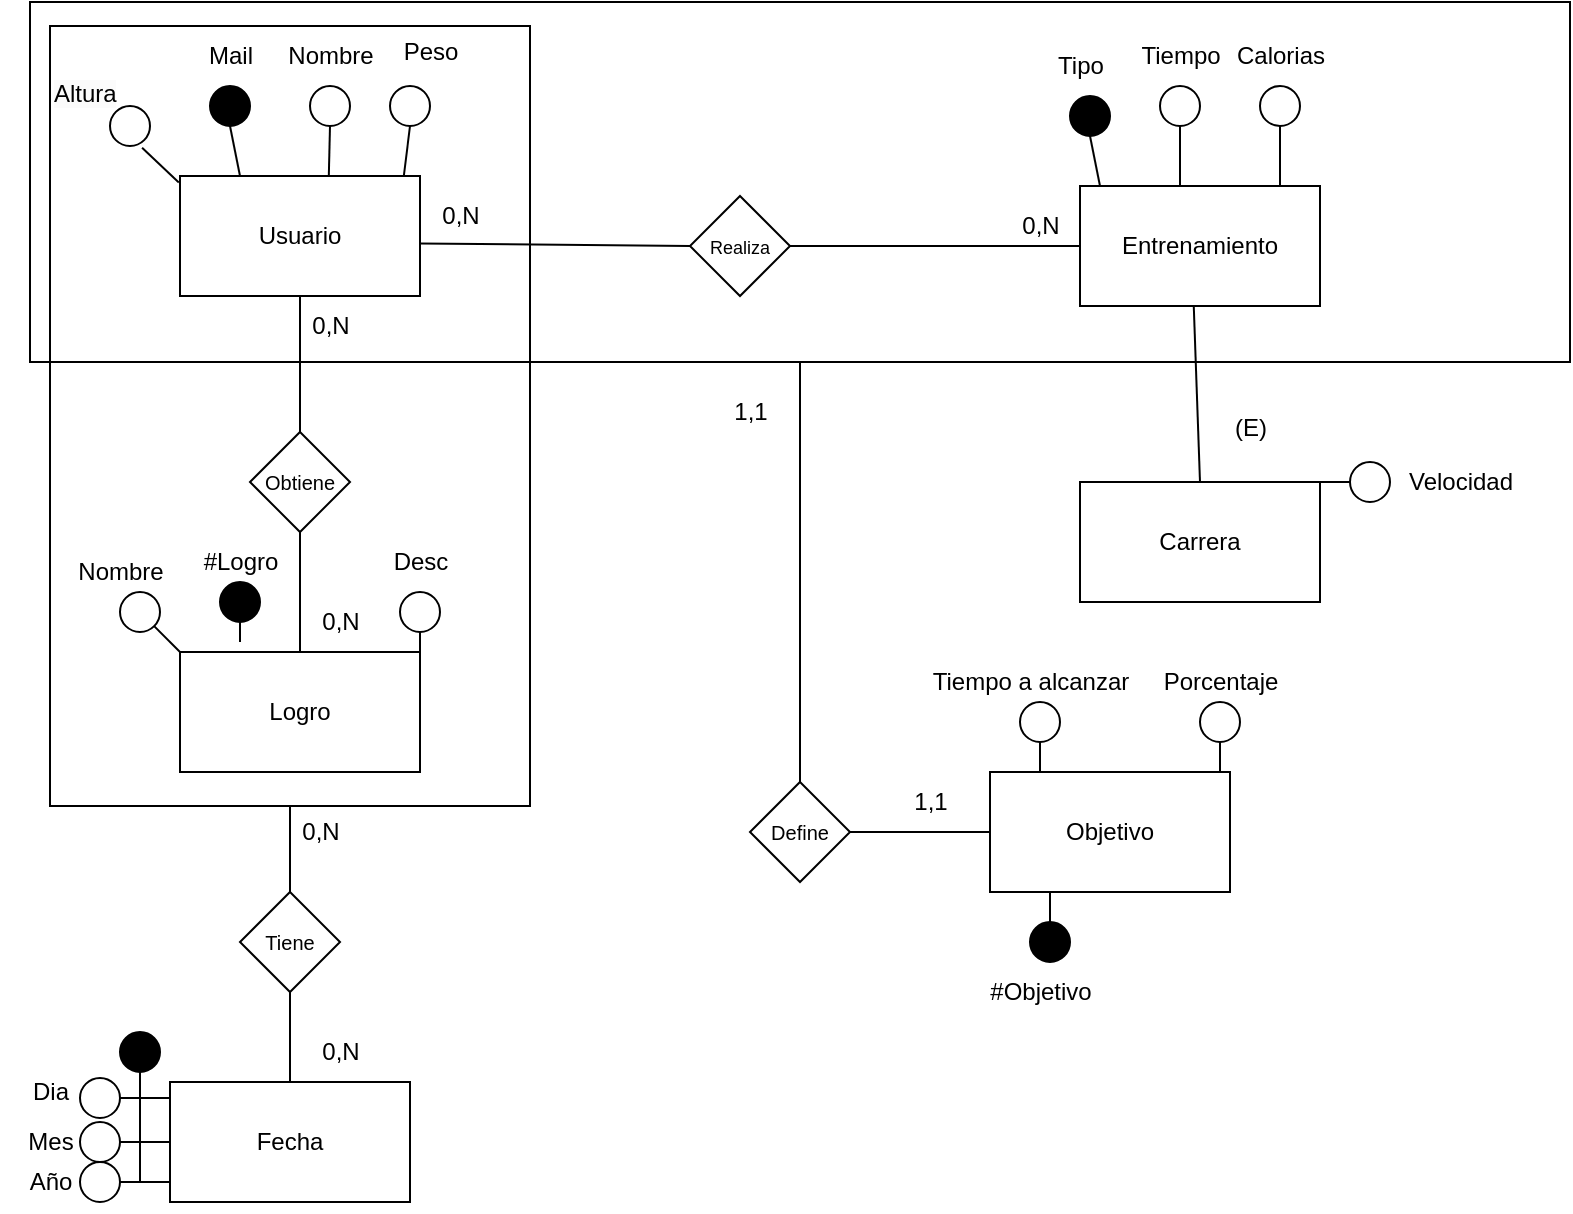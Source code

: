 <mxfile version="24.7.7">
  <diagram name="Page-1" id="ofE4GI5LdPA88Jd5I9RX">
    <mxGraphModel dx="1647" dy="839" grid="1" gridSize="10" guides="1" tooltips="1" connect="1" arrows="1" fold="1" page="1" pageScale="1" pageWidth="850" pageHeight="1100" math="0" shadow="0">
      <root>
        <mxCell id="0" />
        <mxCell id="1" parent="0" />
        <mxCell id="vq8Zm_3Bz0SDaqQIV0_r-52" value="" style="rounded=0;whiteSpace=wrap;html=1;fillColor=none;" parent="1" vertex="1">
          <mxGeometry x="560" y="330" width="770" height="180" as="geometry" />
        </mxCell>
        <mxCell id="vq8Zm_3Bz0SDaqQIV0_r-53" value="Usuario" style="rounded=0;whiteSpace=wrap;html=1;" parent="1" vertex="1">
          <mxGeometry x="635" y="417" width="120" height="60" as="geometry" />
        </mxCell>
        <mxCell id="vq8Zm_3Bz0SDaqQIV0_r-54" value="" style="ellipse;whiteSpace=wrap;html=1;aspect=fixed;fillColor=#000000;" parent="1" vertex="1">
          <mxGeometry x="650" y="372" width="20" height="20" as="geometry" />
        </mxCell>
        <mxCell id="vq8Zm_3Bz0SDaqQIV0_r-55" value="" style="endArrow=none;html=1;rounded=0;entryX=0.5;entryY=1;entryDx=0;entryDy=0;exitX=0.25;exitY=0;exitDx=0;exitDy=0;" parent="1" source="vq8Zm_3Bz0SDaqQIV0_r-53" target="vq8Zm_3Bz0SDaqQIV0_r-54" edge="1">
          <mxGeometry width="50" height="50" relative="1" as="geometry">
            <mxPoint x="610" y="422" as="sourcePoint" />
            <mxPoint x="660" y="372" as="targetPoint" />
          </mxGeometry>
        </mxCell>
        <mxCell id="vq8Zm_3Bz0SDaqQIV0_r-56" value="Mail" style="text;html=1;align=center;verticalAlign=middle;resizable=0;points=[];autosize=1;strokeColor=none;fillColor=none;" parent="1" vertex="1">
          <mxGeometry x="635" y="342" width="50" height="30" as="geometry" />
        </mxCell>
        <mxCell id="vq8Zm_3Bz0SDaqQIV0_r-57" value="" style="ellipse;whiteSpace=wrap;html=1;aspect=fixed;" parent="1" vertex="1">
          <mxGeometry x="700" y="372" width="20" height="20" as="geometry" />
        </mxCell>
        <mxCell id="vq8Zm_3Bz0SDaqQIV0_r-58" value="" style="endArrow=none;html=1;rounded=0;entryX=0.5;entryY=1;entryDx=0;entryDy=0;exitX=0.62;exitY=0.003;exitDx=0;exitDy=0;exitPerimeter=0;" parent="1" source="vq8Zm_3Bz0SDaqQIV0_r-53" target="vq8Zm_3Bz0SDaqQIV0_r-57" edge="1">
          <mxGeometry width="50" height="50" relative="1" as="geometry">
            <mxPoint x="710" y="422" as="sourcePoint" />
            <mxPoint x="710" y="372" as="targetPoint" />
          </mxGeometry>
        </mxCell>
        <mxCell id="vq8Zm_3Bz0SDaqQIV0_r-59" value="" style="ellipse;whiteSpace=wrap;html=1;aspect=fixed;" parent="1" vertex="1">
          <mxGeometry x="740" y="372" width="20" height="20" as="geometry" />
        </mxCell>
        <mxCell id="vq8Zm_3Bz0SDaqQIV0_r-60" value="" style="endArrow=none;html=1;rounded=0;entryX=0.5;entryY=1;entryDx=0;entryDy=0;exitX=0.933;exitY=-0.005;exitDx=0;exitDy=0;exitPerimeter=0;" parent="1" source="vq8Zm_3Bz0SDaqQIV0_r-53" target="vq8Zm_3Bz0SDaqQIV0_r-59" edge="1">
          <mxGeometry width="50" height="50" relative="1" as="geometry">
            <mxPoint x="750" y="422" as="sourcePoint" />
            <mxPoint x="750" y="372" as="targetPoint" />
          </mxGeometry>
        </mxCell>
        <mxCell id="vq8Zm_3Bz0SDaqQIV0_r-61" value="Nombre" style="text;html=1;align=center;verticalAlign=middle;resizable=0;points=[];autosize=1;strokeColor=none;fillColor=none;" parent="1" vertex="1">
          <mxGeometry x="675" y="342" width="70" height="30" as="geometry" />
        </mxCell>
        <mxCell id="vq8Zm_3Bz0SDaqQIV0_r-62" value="Peso" style="text;html=1;align=center;verticalAlign=middle;resizable=0;points=[];autosize=1;strokeColor=none;fillColor=none;" parent="1" vertex="1">
          <mxGeometry x="735" y="340" width="50" height="30" as="geometry" />
        </mxCell>
        <mxCell id="vq8Zm_3Bz0SDaqQIV0_r-63" value="" style="ellipse;whiteSpace=wrap;html=1;aspect=fixed;" parent="1" vertex="1">
          <mxGeometry x="600" y="382" width="20" height="20" as="geometry" />
        </mxCell>
        <mxCell id="vq8Zm_3Bz0SDaqQIV0_r-64" value="" style="endArrow=none;html=1;rounded=0;entryX=0.802;entryY=1.045;entryDx=0;entryDy=0;exitX=-0.005;exitY=0.055;exitDx=0;exitDy=0;exitPerimeter=0;entryPerimeter=0;" parent="1" source="vq8Zm_3Bz0SDaqQIV0_r-53" target="vq8Zm_3Bz0SDaqQIV0_r-63" edge="1">
          <mxGeometry width="50" height="50" relative="1" as="geometry">
            <mxPoint x="610" y="422" as="sourcePoint" />
            <mxPoint x="610" y="372" as="targetPoint" />
          </mxGeometry>
        </mxCell>
        <mxCell id="vq8Zm_3Bz0SDaqQIV0_r-65" value="&lt;span style=&quot;color: rgb(0, 0, 0); font-family: Helvetica; font-size: 12px; font-style: normal; font-variant-ligatures: normal; font-variant-caps: normal; font-weight: 400; letter-spacing: normal; orphans: 2; text-align: center; text-indent: 0px; text-transform: none; widows: 2; word-spacing: 0px; -webkit-text-stroke-width: 0px; white-space: nowrap; background-color: rgb(251, 251, 251); text-decoration-thickness: initial; text-decoration-style: initial; text-decoration-color: initial; display: inline !important; float: none;&quot;&gt;Altura&lt;/span&gt;" style="text;whiteSpace=wrap;html=1;" parent="1" vertex="1">
          <mxGeometry x="570" y="362" width="40" height="20" as="geometry" />
        </mxCell>
        <mxCell id="vq8Zm_3Bz0SDaqQIV0_r-66" value="&lt;font style=&quot;font-size: 9px;&quot;&gt;Realiza&lt;/font&gt;" style="rhombus;whiteSpace=wrap;html=1;" parent="1" vertex="1">
          <mxGeometry x="890" y="427" width="50" height="50" as="geometry" />
        </mxCell>
        <mxCell id="vq8Zm_3Bz0SDaqQIV0_r-67" value="Entrenamiento" style="rounded=0;whiteSpace=wrap;html=1;" parent="1" vertex="1">
          <mxGeometry x="1085" y="422" width="120" height="60" as="geometry" />
        </mxCell>
        <mxCell id="vq8Zm_3Bz0SDaqQIV0_r-68" value="" style="endArrow=none;html=1;rounded=0;exitX=0.999;exitY=0.563;exitDx=0;exitDy=0;exitPerimeter=0;entryX=0;entryY=0.5;entryDx=0;entryDy=0;" parent="1" source="vq8Zm_3Bz0SDaqQIV0_r-53" target="vq8Zm_3Bz0SDaqQIV0_r-66" edge="1">
          <mxGeometry width="50" height="50" relative="1" as="geometry">
            <mxPoint x="810" y="472" as="sourcePoint" />
            <mxPoint x="860" y="422" as="targetPoint" />
          </mxGeometry>
        </mxCell>
        <mxCell id="vq8Zm_3Bz0SDaqQIV0_r-69" value="" style="endArrow=none;html=1;rounded=0;exitX=1;exitY=0.5;exitDx=0;exitDy=0;entryX=0;entryY=0.5;entryDx=0;entryDy=0;" parent="1" source="vq8Zm_3Bz0SDaqQIV0_r-66" target="vq8Zm_3Bz0SDaqQIV0_r-67" edge="1">
          <mxGeometry width="50" height="50" relative="1" as="geometry">
            <mxPoint x="930" y="454" as="sourcePoint" />
            <mxPoint x="1090" y="450" as="targetPoint" />
          </mxGeometry>
        </mxCell>
        <mxCell id="vq8Zm_3Bz0SDaqQIV0_r-70" value="0,N" style="text;html=1;align=center;verticalAlign=middle;resizable=0;points=[];autosize=1;strokeColor=none;fillColor=none;" parent="1" vertex="1">
          <mxGeometry x="755" y="422" width="40" height="30" as="geometry" />
        </mxCell>
        <mxCell id="vq8Zm_3Bz0SDaqQIV0_r-71" value="0,N" style="text;html=1;align=center;verticalAlign=middle;resizable=0;points=[];autosize=1;strokeColor=none;fillColor=none;" parent="1" vertex="1">
          <mxGeometry x="1045" y="427" width="40" height="30" as="geometry" />
        </mxCell>
        <mxCell id="vq8Zm_3Bz0SDaqQIV0_r-72" value="&lt;font size=&quot;1&quot;&gt;Define&lt;/font&gt;" style="rhombus;whiteSpace=wrap;html=1;" parent="1" vertex="1">
          <mxGeometry x="920" y="720" width="50" height="50" as="geometry" />
        </mxCell>
        <mxCell id="vq8Zm_3Bz0SDaqQIV0_r-73" value="" style="endArrow=none;html=1;rounded=0;exitX=0.5;exitY=1;exitDx=0;exitDy=0;entryX=0.5;entryY=0;entryDx=0;entryDy=0;" parent="1" source="vq8Zm_3Bz0SDaqQIV0_r-52" target="vq8Zm_3Bz0SDaqQIV0_r-72" edge="1">
          <mxGeometry width="50" height="50" relative="1" as="geometry">
            <mxPoint x="735" y="722" as="sourcePoint" />
            <mxPoint x="880" y="722" as="targetPoint" />
          </mxGeometry>
        </mxCell>
        <mxCell id="vq8Zm_3Bz0SDaqQIV0_r-75" value="" style="endArrow=none;html=1;rounded=0;exitX=1;exitY=0.5;exitDx=0;exitDy=0;entryX=0;entryY=0.5;entryDx=0;entryDy=0;" parent="1" source="vq8Zm_3Bz0SDaqQIV0_r-72" target="vq8Zm_3Bz0SDaqQIV0_r-97" edge="1">
          <mxGeometry width="50" height="50" relative="1" as="geometry">
            <mxPoint x="965" y="721.71" as="sourcePoint" />
            <mxPoint x="1020" y="745" as="targetPoint" />
          </mxGeometry>
        </mxCell>
        <mxCell id="vq8Zm_3Bz0SDaqQIV0_r-76" value="1,1" style="text;html=1;align=center;verticalAlign=middle;resizable=0;points=[];autosize=1;strokeColor=none;fillColor=none;" parent="1" vertex="1">
          <mxGeometry x="900" y="520" width="40" height="30" as="geometry" />
        </mxCell>
        <mxCell id="vq8Zm_3Bz0SDaqQIV0_r-77" value="1,1" style="text;html=1;align=center;verticalAlign=middle;resizable=0;points=[];autosize=1;strokeColor=none;fillColor=none;" parent="1" vertex="1">
          <mxGeometry x="990" y="715" width="40" height="30" as="geometry" />
        </mxCell>
        <mxCell id="vq8Zm_3Bz0SDaqQIV0_r-78" value="" style="ellipse;whiteSpace=wrap;html=1;aspect=fixed;fillColor=#000000;" parent="1" vertex="1">
          <mxGeometry x="1080" y="377" width="20" height="20" as="geometry" />
        </mxCell>
        <mxCell id="vq8Zm_3Bz0SDaqQIV0_r-79" value="" style="endArrow=none;html=1;rounded=0;entryX=0.5;entryY=1;entryDx=0;entryDy=0;exitX=0.25;exitY=0;exitDx=0;exitDy=0;" parent="1" target="vq8Zm_3Bz0SDaqQIV0_r-78" edge="1">
          <mxGeometry width="50" height="50" relative="1" as="geometry">
            <mxPoint x="1095" y="422" as="sourcePoint" />
            <mxPoint x="1090" y="377" as="targetPoint" />
          </mxGeometry>
        </mxCell>
        <mxCell id="vq8Zm_3Bz0SDaqQIV0_r-80" value="Tipo" style="text;html=1;align=center;verticalAlign=middle;resizable=0;points=[];autosize=1;strokeColor=none;fillColor=none;" parent="1" vertex="1">
          <mxGeometry x="1060" y="347" width="50" height="30" as="geometry" />
        </mxCell>
        <mxCell id="vq8Zm_3Bz0SDaqQIV0_r-81" value="" style="ellipse;whiteSpace=wrap;html=1;aspect=fixed;" parent="1" vertex="1">
          <mxGeometry x="1125" y="372" width="20" height="20" as="geometry" />
        </mxCell>
        <mxCell id="vq8Zm_3Bz0SDaqQIV0_r-82" value="" style="endArrow=none;html=1;rounded=0;entryX=0.5;entryY=1;entryDx=0;entryDy=0;exitX=0.25;exitY=0;exitDx=0;exitDy=0;" parent="1" target="vq8Zm_3Bz0SDaqQIV0_r-81" edge="1">
          <mxGeometry width="50" height="50" relative="1" as="geometry">
            <mxPoint x="1135" y="422" as="sourcePoint" />
            <mxPoint x="1135" y="372" as="targetPoint" />
          </mxGeometry>
        </mxCell>
        <mxCell id="vq8Zm_3Bz0SDaqQIV0_r-83" value="Tiempo" style="text;html=1;align=center;verticalAlign=middle;resizable=0;points=[];autosize=1;strokeColor=none;fillColor=none;" parent="1" vertex="1">
          <mxGeometry x="1105" y="342" width="60" height="30" as="geometry" />
        </mxCell>
        <mxCell id="vq8Zm_3Bz0SDaqQIV0_r-84" value="" style="ellipse;whiteSpace=wrap;html=1;aspect=fixed;" parent="1" vertex="1">
          <mxGeometry x="1175" y="372" width="20" height="20" as="geometry" />
        </mxCell>
        <mxCell id="vq8Zm_3Bz0SDaqQIV0_r-85" value="" style="endArrow=none;html=1;rounded=0;entryX=0.5;entryY=1;entryDx=0;entryDy=0;exitX=0.25;exitY=0;exitDx=0;exitDy=0;" parent="1" target="vq8Zm_3Bz0SDaqQIV0_r-84" edge="1">
          <mxGeometry width="50" height="50" relative="1" as="geometry">
            <mxPoint x="1185" y="422" as="sourcePoint" />
            <mxPoint x="1185" y="372" as="targetPoint" />
          </mxGeometry>
        </mxCell>
        <mxCell id="vq8Zm_3Bz0SDaqQIV0_r-86" value="Calorias" style="text;html=1;align=center;verticalAlign=middle;resizable=0;points=[];autosize=1;strokeColor=none;fillColor=none;" parent="1" vertex="1">
          <mxGeometry x="1150" y="342" width="70" height="30" as="geometry" />
        </mxCell>
        <mxCell id="vq8Zm_3Bz0SDaqQIV0_r-90" value="Carrera" style="rounded=0;whiteSpace=wrap;html=1;" parent="1" vertex="1">
          <mxGeometry x="1085" y="570" width="120" height="60" as="geometry" />
        </mxCell>
        <mxCell id="vq8Zm_3Bz0SDaqQIV0_r-92" value="" style="endArrow=none;html=1;rounded=0;entryX=0.474;entryY=1;entryDx=0;entryDy=0;entryPerimeter=0;exitX=0.5;exitY=0;exitDx=0;exitDy=0;" parent="1" source="vq8Zm_3Bz0SDaqQIV0_r-90" target="vq8Zm_3Bz0SDaqQIV0_r-67" edge="1">
          <mxGeometry width="50" height="50" relative="1" as="geometry">
            <mxPoint x="950" y="550" as="sourcePoint" />
            <mxPoint x="1000" y="500" as="targetPoint" />
          </mxGeometry>
        </mxCell>
        <mxCell id="vq8Zm_3Bz0SDaqQIV0_r-93" value="(E)" style="text;html=1;align=center;verticalAlign=middle;resizable=0;points=[];autosize=1;strokeColor=none;fillColor=none;" parent="1" vertex="1">
          <mxGeometry x="1150" y="528" width="40" height="30" as="geometry" />
        </mxCell>
        <mxCell id="vq8Zm_3Bz0SDaqQIV0_r-94" value="" style="ellipse;whiteSpace=wrap;html=1;aspect=fixed;" parent="1" vertex="1">
          <mxGeometry x="1220" y="560" width="20" height="20" as="geometry" />
        </mxCell>
        <mxCell id="vq8Zm_3Bz0SDaqQIV0_r-95" value="" style="endArrow=none;html=1;rounded=0;entryX=0;entryY=0.5;entryDx=0;entryDy=0;exitX=1;exitY=0;exitDx=0;exitDy=0;" parent="1" source="vq8Zm_3Bz0SDaqQIV0_r-90" target="vq8Zm_3Bz0SDaqQIV0_r-94" edge="1">
          <mxGeometry width="50" height="50" relative="1" as="geometry">
            <mxPoint x="1220" y="580" as="sourcePoint" />
            <mxPoint x="1250" y="560" as="targetPoint" />
          </mxGeometry>
        </mxCell>
        <mxCell id="vq8Zm_3Bz0SDaqQIV0_r-96" value="Velocidad" style="text;html=1;align=center;verticalAlign=middle;resizable=0;points=[];autosize=1;strokeColor=none;fillColor=none;" parent="1" vertex="1">
          <mxGeometry x="1235" y="555" width="80" height="30" as="geometry" />
        </mxCell>
        <mxCell id="vq8Zm_3Bz0SDaqQIV0_r-97" value="Objetivo" style="rounded=0;whiteSpace=wrap;html=1;" parent="1" vertex="1">
          <mxGeometry x="1040" y="715" width="120" height="60" as="geometry" />
        </mxCell>
        <mxCell id="vq8Zm_3Bz0SDaqQIV0_r-98" value="" style="ellipse;whiteSpace=wrap;html=1;aspect=fixed;" parent="1" vertex="1">
          <mxGeometry x="1055" y="680" width="20" height="20" as="geometry" />
        </mxCell>
        <mxCell id="vq8Zm_3Bz0SDaqQIV0_r-99" value="" style="endArrow=none;html=1;rounded=0;entryX=0.5;entryY=1;entryDx=0;entryDy=0;exitX=0.25;exitY=0;exitDx=0;exitDy=0;" parent="1" target="vq8Zm_3Bz0SDaqQIV0_r-98" edge="1">
          <mxGeometry width="50" height="50" relative="1" as="geometry">
            <mxPoint x="1065" y="715" as="sourcePoint" />
            <mxPoint x="1065" y="665" as="targetPoint" />
          </mxGeometry>
        </mxCell>
        <mxCell id="vq8Zm_3Bz0SDaqQIV0_r-100" value="Tiempo a alcanzar" style="text;html=1;align=center;verticalAlign=middle;resizable=0;points=[];autosize=1;strokeColor=none;fillColor=none;" parent="1" vertex="1">
          <mxGeometry x="1000" y="655" width="120" height="30" as="geometry" />
        </mxCell>
        <mxCell id="vq8Zm_3Bz0SDaqQIV0_r-101" value="" style="ellipse;whiteSpace=wrap;html=1;aspect=fixed;" parent="1" vertex="1">
          <mxGeometry x="1145" y="680" width="20" height="20" as="geometry" />
        </mxCell>
        <mxCell id="vq8Zm_3Bz0SDaqQIV0_r-102" value="" style="endArrow=none;html=1;rounded=0;entryX=0.5;entryY=1;entryDx=0;entryDy=0;exitX=0.25;exitY=0;exitDx=0;exitDy=0;" parent="1" target="vq8Zm_3Bz0SDaqQIV0_r-101" edge="1">
          <mxGeometry width="50" height="50" relative="1" as="geometry">
            <mxPoint x="1155" y="715" as="sourcePoint" />
            <mxPoint x="1155" y="665" as="targetPoint" />
          </mxGeometry>
        </mxCell>
        <mxCell id="vq8Zm_3Bz0SDaqQIV0_r-103" value="Porcentaje" style="text;html=1;align=center;verticalAlign=middle;resizable=0;points=[];autosize=1;strokeColor=none;fillColor=none;" parent="1" vertex="1">
          <mxGeometry x="1115" y="655" width="80" height="30" as="geometry" />
        </mxCell>
        <mxCell id="vq8Zm_3Bz0SDaqQIV0_r-106" value="" style="ellipse;whiteSpace=wrap;html=1;aspect=fixed;fillColor=#000000;" parent="1" vertex="1">
          <mxGeometry x="1060" y="790" width="20" height="20" as="geometry" />
        </mxCell>
        <mxCell id="vq8Zm_3Bz0SDaqQIV0_r-107" value="" style="endArrow=none;html=1;rounded=0;entryX=0.5;entryY=0;entryDx=0;entryDy=0;exitX=0.25;exitY=1;exitDx=0;exitDy=0;" parent="1" source="vq8Zm_3Bz0SDaqQIV0_r-97" target="vq8Zm_3Bz0SDaqQIV0_r-106" edge="1">
          <mxGeometry width="50" height="50" relative="1" as="geometry">
            <mxPoint x="1080" y="875" as="sourcePoint" />
            <mxPoint x="1075" y="830" as="targetPoint" />
          </mxGeometry>
        </mxCell>
        <mxCell id="vq8Zm_3Bz0SDaqQIV0_r-109" value="#Objetivo" style="text;html=1;align=center;verticalAlign=middle;resizable=0;points=[];autosize=1;strokeColor=none;fillColor=none;" parent="1" vertex="1">
          <mxGeometry x="1030" y="810" width="70" height="30" as="geometry" />
        </mxCell>
        <mxCell id="vq8Zm_3Bz0SDaqQIV0_r-112" value="&lt;font size=&quot;1&quot;&gt;Obtiene&lt;/font&gt;" style="rhombus;whiteSpace=wrap;html=1;" parent="1" vertex="1">
          <mxGeometry x="670" y="545" width="50" height="50" as="geometry" />
        </mxCell>
        <mxCell id="vq8Zm_3Bz0SDaqQIV0_r-113" value="" style="endArrow=none;html=1;rounded=0;exitX=0.5;exitY=1;exitDx=0;exitDy=0;entryX=0.5;entryY=0;entryDx=0;entryDy=0;" parent="1" source="vq8Zm_3Bz0SDaqQIV0_r-53" target="vq8Zm_3Bz0SDaqQIV0_r-112" edge="1">
          <mxGeometry width="50" height="50" relative="1" as="geometry">
            <mxPoint x="690" y="477" as="sourcePoint" />
            <mxPoint x="625" y="689" as="targetPoint" />
          </mxGeometry>
        </mxCell>
        <mxCell id="vq8Zm_3Bz0SDaqQIV0_r-114" value="" style="endArrow=none;html=1;rounded=0;exitX=0.5;exitY=1;exitDx=0;exitDy=0;entryX=0.5;entryY=0;entryDx=0;entryDy=0;" parent="1" source="vq8Zm_3Bz0SDaqQIV0_r-112" target="vq8Zm_3Bz0SDaqQIV0_r-117" edge="1">
          <mxGeometry width="50" height="50" relative="1" as="geometry">
            <mxPoint x="710" y="688.71" as="sourcePoint" />
            <mxPoint x="695" y="680" as="targetPoint" />
          </mxGeometry>
        </mxCell>
        <mxCell id="vq8Zm_3Bz0SDaqQIV0_r-117" value="Logro" style="rounded=0;whiteSpace=wrap;html=1;" parent="1" vertex="1">
          <mxGeometry x="635" y="655" width="120" height="60" as="geometry" />
        </mxCell>
        <mxCell id="vq8Zm_3Bz0SDaqQIV0_r-120" value="0,N" style="text;html=1;align=center;verticalAlign=middle;resizable=0;points=[];autosize=1;strokeColor=none;fillColor=none;" parent="1" vertex="1">
          <mxGeometry x="695" y="625" width="40" height="30" as="geometry" />
        </mxCell>
        <mxCell id="vq8Zm_3Bz0SDaqQIV0_r-121" value="0,N" style="text;html=1;align=center;verticalAlign=middle;resizable=0;points=[];autosize=1;strokeColor=none;fillColor=none;" parent="1" vertex="1">
          <mxGeometry x="690" y="477" width="40" height="30" as="geometry" />
        </mxCell>
        <mxCell id="vq8Zm_3Bz0SDaqQIV0_r-125" value="" style="rounded=0;whiteSpace=wrap;html=1;fillColor=none;" parent="1" vertex="1">
          <mxGeometry x="570" y="342" width="240" height="390" as="geometry" />
        </mxCell>
        <mxCell id="vq8Zm_3Bz0SDaqQIV0_r-126" value="" style="endArrow=none;html=1;rounded=0;exitX=0.5;exitY=1;exitDx=0;exitDy=0;entryX=0.5;entryY=0;entryDx=0;entryDy=0;" parent="1" source="vq8Zm_3Bz0SDaqQIV0_r-125" target="vq8Zm_3Bz0SDaqQIV0_r-127" edge="1">
          <mxGeometry width="50" height="50" relative="1" as="geometry">
            <mxPoint x="689.71" y="735" as="sourcePoint" />
            <mxPoint x="690" y="810" as="targetPoint" />
          </mxGeometry>
        </mxCell>
        <mxCell id="vq8Zm_3Bz0SDaqQIV0_r-127" value="&lt;font size=&quot;1&quot;&gt;Tiene&lt;/font&gt;" style="rhombus;whiteSpace=wrap;html=1;" parent="1" vertex="1">
          <mxGeometry x="665" y="775" width="50" height="50" as="geometry" />
        </mxCell>
        <mxCell id="vq8Zm_3Bz0SDaqQIV0_r-128" value="" style="endArrow=none;html=1;rounded=0;exitX=0.5;exitY=1;exitDx=0;exitDy=0;entryX=0.5;entryY=0;entryDx=0;entryDy=0;" parent="1" source="vq8Zm_3Bz0SDaqQIV0_r-127" target="vq8Zm_3Bz0SDaqQIV0_r-129" edge="1">
          <mxGeometry width="50" height="50" relative="1" as="geometry">
            <mxPoint x="735" y="770" as="sourcePoint" />
            <mxPoint x="690" y="870" as="targetPoint" />
          </mxGeometry>
        </mxCell>
        <mxCell id="vq8Zm_3Bz0SDaqQIV0_r-129" value="Fecha" style="rounded=0;whiteSpace=wrap;html=1;" parent="1" vertex="1">
          <mxGeometry x="630" y="870" width="120" height="60" as="geometry" />
        </mxCell>
        <mxCell id="vq8Zm_3Bz0SDaqQIV0_r-130" value="0,N" style="text;html=1;align=center;verticalAlign=middle;resizable=0;points=[];autosize=1;strokeColor=none;fillColor=none;" parent="1" vertex="1">
          <mxGeometry x="695" y="840" width="40" height="30" as="geometry" />
        </mxCell>
        <mxCell id="vq8Zm_3Bz0SDaqQIV0_r-131" value="0,N" style="text;html=1;align=center;verticalAlign=middle;resizable=0;points=[];autosize=1;strokeColor=none;fillColor=none;" parent="1" vertex="1">
          <mxGeometry x="685" y="730" width="40" height="30" as="geometry" />
        </mxCell>
        <mxCell id="vq8Zm_3Bz0SDaqQIV0_r-132" value="" style="ellipse;whiteSpace=wrap;html=1;aspect=fixed;" parent="1" vertex="1">
          <mxGeometry x="605" y="625" width="20" height="20" as="geometry" />
        </mxCell>
        <mxCell id="vq8Zm_3Bz0SDaqQIV0_r-133" value="" style="endArrow=none;html=1;rounded=0;entryX=1;entryY=1;entryDx=0;entryDy=0;exitX=0;exitY=0;exitDx=0;exitDy=0;" parent="1" source="vq8Zm_3Bz0SDaqQIV0_r-117" target="vq8Zm_3Bz0SDaqQIV0_r-132" edge="1">
          <mxGeometry width="50" height="50" relative="1" as="geometry">
            <mxPoint x="460" y="640" as="sourcePoint" />
            <mxPoint x="640" y="605" as="targetPoint" />
          </mxGeometry>
        </mxCell>
        <mxCell id="vq8Zm_3Bz0SDaqQIV0_r-134" value="Nombre" style="text;html=1;align=center;verticalAlign=middle;resizable=0;points=[];autosize=1;strokeColor=none;fillColor=none;" parent="1" vertex="1">
          <mxGeometry x="570" y="600" width="70" height="30" as="geometry" />
        </mxCell>
        <mxCell id="vq8Zm_3Bz0SDaqQIV0_r-137" value="" style="ellipse;whiteSpace=wrap;html=1;aspect=fixed;" parent="1" vertex="1">
          <mxGeometry x="745" y="625" width="20" height="20" as="geometry" />
        </mxCell>
        <mxCell id="vq8Zm_3Bz0SDaqQIV0_r-138" value="" style="endArrow=none;html=1;rounded=0;entryX=0.5;entryY=1;entryDx=0;entryDy=0;" parent="1" target="vq8Zm_3Bz0SDaqQIV0_r-137" edge="1">
          <mxGeometry width="50" height="50" relative="1" as="geometry">
            <mxPoint x="755" y="655" as="sourcePoint" />
            <mxPoint x="755" y="605" as="targetPoint" />
          </mxGeometry>
        </mxCell>
        <mxCell id="vq8Zm_3Bz0SDaqQIV0_r-139" value="Desc" style="text;html=1;align=center;verticalAlign=middle;resizable=0;points=[];autosize=1;strokeColor=none;fillColor=none;" parent="1" vertex="1">
          <mxGeometry x="730" y="595" width="50" height="30" as="geometry" />
        </mxCell>
        <mxCell id="vq8Zm_3Bz0SDaqQIV0_r-140" value="Dia" style="text;html=1;align=center;verticalAlign=middle;resizable=0;points=[];autosize=1;strokeColor=none;fillColor=none;" parent="1" vertex="1">
          <mxGeometry x="550" y="860" width="40" height="30" as="geometry" />
        </mxCell>
        <mxCell id="vq8Zm_3Bz0SDaqQIV0_r-141" value="" style="ellipse;whiteSpace=wrap;html=1;aspect=fixed;" parent="1" vertex="1">
          <mxGeometry x="585" y="868" width="20" height="20" as="geometry" />
        </mxCell>
        <mxCell id="vq8Zm_3Bz0SDaqQIV0_r-142" value="" style="endArrow=none;html=1;rounded=0;entryX=1;entryY=0.5;entryDx=0;entryDy=0;" parent="1" target="vq8Zm_3Bz0SDaqQIV0_r-141" edge="1">
          <mxGeometry width="50" height="50" relative="1" as="geometry">
            <mxPoint x="630" y="878" as="sourcePoint" />
            <mxPoint x="760" y="858" as="targetPoint" />
          </mxGeometry>
        </mxCell>
        <mxCell id="vq8Zm_3Bz0SDaqQIV0_r-146" value="" style="ellipse;whiteSpace=wrap;html=1;aspect=fixed;fillColor=#000000;" parent="1" vertex="1">
          <mxGeometry x="655" y="620" width="20" height="20" as="geometry" />
        </mxCell>
        <mxCell id="vq8Zm_3Bz0SDaqQIV0_r-147" value="" style="endArrow=none;html=1;rounded=0;entryX=0.5;entryY=1;entryDx=0;entryDy=0;exitX=0.25;exitY=0;exitDx=0;exitDy=0;" parent="1" target="vq8Zm_3Bz0SDaqQIV0_r-146" edge="1">
          <mxGeometry width="50" height="50" relative="1" as="geometry">
            <mxPoint x="665" y="650" as="sourcePoint" />
            <mxPoint x="665" y="600" as="targetPoint" />
          </mxGeometry>
        </mxCell>
        <mxCell id="vq8Zm_3Bz0SDaqQIV0_r-148" value="#Logro" style="text;html=1;align=center;verticalAlign=middle;resizable=0;points=[];autosize=1;strokeColor=none;fillColor=none;" parent="1" vertex="1">
          <mxGeometry x="635" y="595" width="60" height="30" as="geometry" />
        </mxCell>
        <mxCell id="vq8Zm_3Bz0SDaqQIV0_r-149" value="" style="ellipse;whiteSpace=wrap;html=1;aspect=fixed;" parent="1" vertex="1">
          <mxGeometry x="585" y="890" width="20" height="20" as="geometry" />
        </mxCell>
        <mxCell id="vq8Zm_3Bz0SDaqQIV0_r-150" value="" style="endArrow=none;html=1;rounded=0;entryX=1;entryY=0.5;entryDx=0;entryDy=0;" parent="1" target="vq8Zm_3Bz0SDaqQIV0_r-149" edge="1">
          <mxGeometry width="50" height="50" relative="1" as="geometry">
            <mxPoint x="630" y="900" as="sourcePoint" />
            <mxPoint x="760" y="880" as="targetPoint" />
          </mxGeometry>
        </mxCell>
        <mxCell id="vq8Zm_3Bz0SDaqQIV0_r-151" value="" style="ellipse;whiteSpace=wrap;html=1;aspect=fixed;" parent="1" vertex="1">
          <mxGeometry x="585" y="910" width="20" height="20" as="geometry" />
        </mxCell>
        <mxCell id="vq8Zm_3Bz0SDaqQIV0_r-152" value="" style="endArrow=none;html=1;rounded=0;entryX=1;entryY=0.5;entryDx=0;entryDy=0;" parent="1" target="vq8Zm_3Bz0SDaqQIV0_r-151" edge="1">
          <mxGeometry width="50" height="50" relative="1" as="geometry">
            <mxPoint x="630" y="920" as="sourcePoint" />
            <mxPoint x="760" y="900" as="targetPoint" />
          </mxGeometry>
        </mxCell>
        <mxCell id="vq8Zm_3Bz0SDaqQIV0_r-153" value="Mes" style="text;html=1;align=center;verticalAlign=middle;resizable=0;points=[];autosize=1;strokeColor=none;fillColor=none;" parent="1" vertex="1">
          <mxGeometry x="545" y="885" width="50" height="30" as="geometry" />
        </mxCell>
        <mxCell id="vq8Zm_3Bz0SDaqQIV0_r-154" value="Año" style="text;html=1;align=center;verticalAlign=middle;resizable=0;points=[];autosize=1;strokeColor=none;fillColor=none;" parent="1" vertex="1">
          <mxGeometry x="550" y="905" width="40" height="30" as="geometry" />
        </mxCell>
        <mxCell id="vq8Zm_3Bz0SDaqQIV0_r-155" value="" style="ellipse;whiteSpace=wrap;html=1;aspect=fixed;fillColor=#000000;" parent="1" vertex="1">
          <mxGeometry x="605" y="845" width="20" height="20" as="geometry" />
        </mxCell>
        <mxCell id="vq8Zm_3Bz0SDaqQIV0_r-156" value="" style="endArrow=none;html=1;rounded=0;entryX=0.5;entryY=1;entryDx=0;entryDy=0;" parent="1" target="vq8Zm_3Bz0SDaqQIV0_r-155" edge="1">
          <mxGeometry width="50" height="50" relative="1" as="geometry">
            <mxPoint x="615" y="920" as="sourcePoint" />
            <mxPoint x="615" y="825" as="targetPoint" />
          </mxGeometry>
        </mxCell>
      </root>
    </mxGraphModel>
  </diagram>
</mxfile>
